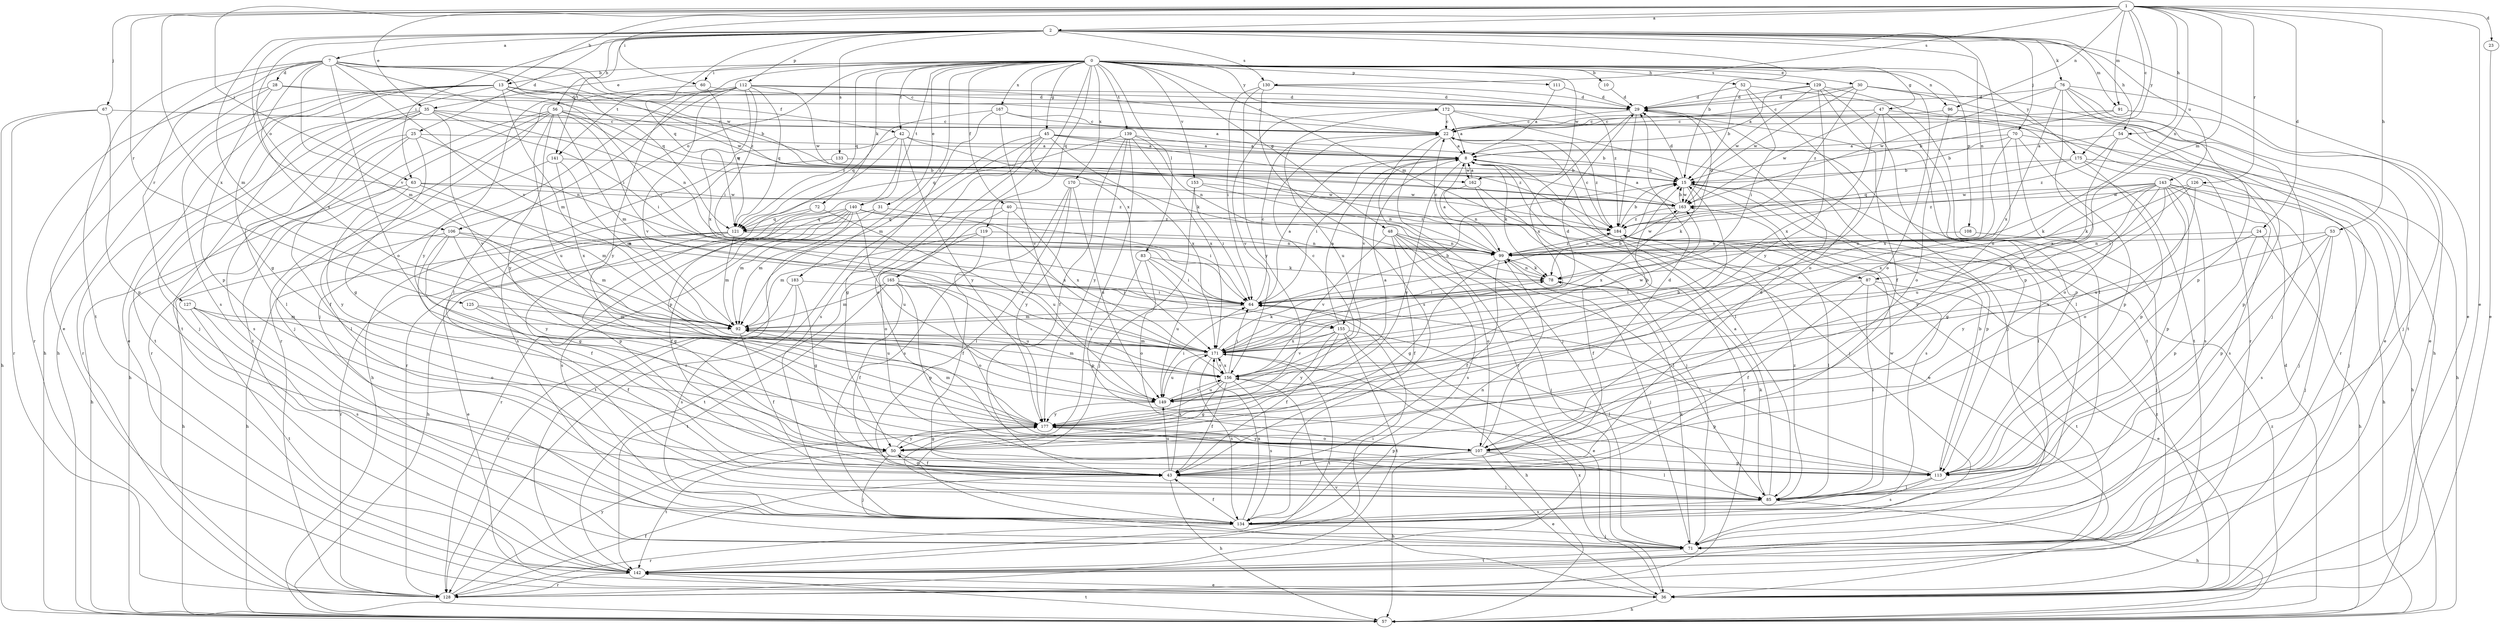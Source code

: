 strict digraph  {
0;
1;
2;
7;
8;
10;
13;
15;
22;
23;
24;
25;
28;
29;
30;
31;
35;
36;
40;
42;
43;
45;
47;
48;
50;
52;
53;
54;
56;
57;
60;
63;
64;
67;
70;
71;
72;
76;
78;
83;
85;
87;
91;
92;
96;
99;
106;
107;
108;
111;
112;
113;
119;
121;
125;
126;
127;
128;
129;
130;
133;
134;
139;
140;
141;
142;
143;
149;
153;
155;
156;
162;
163;
165;
167;
170;
171;
172;
175;
177;
183;
184;
0 -> 10  [label=b];
0 -> 13  [label=b];
0 -> 30  [label=e];
0 -> 31  [label=e];
0 -> 35  [label=e];
0 -> 40  [label=f];
0 -> 42  [label=f];
0 -> 45  [label=g];
0 -> 47  [label=g];
0 -> 48  [label=g];
0 -> 52  [label=h];
0 -> 60  [label=i];
0 -> 72  [label=k];
0 -> 83  [label=l];
0 -> 87  [label=m];
0 -> 96  [label=n];
0 -> 106  [label=o];
0 -> 108  [label=p];
0 -> 111  [label=p];
0 -> 119  [label=q];
0 -> 121  [label=q];
0 -> 129  [label=s];
0 -> 139  [label=t];
0 -> 140  [label=t];
0 -> 141  [label=t];
0 -> 153  [label=v];
0 -> 162  [label=w];
0 -> 165  [label=x];
0 -> 167  [label=x];
0 -> 170  [label=x];
0 -> 171  [label=x];
0 -> 172  [label=y];
0 -> 175  [label=y];
0 -> 183  [label=z];
1 -> 2  [label=a];
1 -> 13  [label=b];
1 -> 22  [label=c];
1 -> 23  [label=d];
1 -> 24  [label=d];
1 -> 35  [label=e];
1 -> 36  [label=e];
1 -> 53  [label=h];
1 -> 54  [label=h];
1 -> 60  [label=i];
1 -> 63  [label=i];
1 -> 67  [label=j];
1 -> 87  [label=m];
1 -> 91  [label=m];
1 -> 96  [label=n];
1 -> 99  [label=n];
1 -> 125  [label=r];
1 -> 126  [label=r];
1 -> 130  [label=s];
1 -> 171  [label=x];
1 -> 175  [label=y];
2 -> 7  [label=a];
2 -> 15  [label=b];
2 -> 25  [label=d];
2 -> 36  [label=e];
2 -> 54  [label=h];
2 -> 56  [label=h];
2 -> 63  [label=i];
2 -> 70  [label=j];
2 -> 76  [label=k];
2 -> 91  [label=m];
2 -> 92  [label=m];
2 -> 99  [label=n];
2 -> 106  [label=o];
2 -> 107  [label=o];
2 -> 112  [label=p];
2 -> 121  [label=q];
2 -> 130  [label=s];
2 -> 133  [label=s];
2 -> 141  [label=t];
2 -> 143  [label=u];
2 -> 155  [label=v];
7 -> 22  [label=c];
7 -> 28  [label=d];
7 -> 36  [label=e];
7 -> 64  [label=i];
7 -> 92  [label=m];
7 -> 107  [label=o];
7 -> 121  [label=q];
7 -> 127  [label=r];
7 -> 142  [label=t];
7 -> 155  [label=v];
7 -> 162  [label=w];
7 -> 171  [label=x];
7 -> 184  [label=z];
8 -> 15  [label=b];
8 -> 36  [label=e];
8 -> 64  [label=i];
8 -> 71  [label=j];
8 -> 78  [label=k];
8 -> 155  [label=v];
8 -> 162  [label=w];
8 -> 177  [label=y];
10 -> 29  [label=d];
13 -> 15  [label=b];
13 -> 29  [label=d];
13 -> 36  [label=e];
13 -> 42  [label=f];
13 -> 50  [label=g];
13 -> 57  [label=h];
13 -> 64  [label=i];
13 -> 92  [label=m];
13 -> 134  [label=s];
13 -> 142  [label=t];
15 -> 29  [label=d];
15 -> 78  [label=k];
15 -> 85  [label=l];
15 -> 113  [label=p];
15 -> 134  [label=s];
15 -> 163  [label=w];
22 -> 8  [label=a];
22 -> 71  [label=j];
22 -> 85  [label=l];
22 -> 128  [label=r];
22 -> 184  [label=z];
23 -> 36  [label=e];
24 -> 57  [label=h];
24 -> 99  [label=n];
24 -> 113  [label=p];
24 -> 177  [label=y];
25 -> 8  [label=a];
25 -> 43  [label=f];
25 -> 50  [label=g];
25 -> 57  [label=h];
25 -> 99  [label=n];
25 -> 134  [label=s];
28 -> 29  [label=d];
28 -> 57  [label=h];
28 -> 113  [label=p];
28 -> 128  [label=r];
28 -> 163  [label=w];
29 -> 22  [label=c];
29 -> 85  [label=l];
29 -> 171  [label=x];
29 -> 184  [label=z];
30 -> 22  [label=c];
30 -> 29  [label=d];
30 -> 36  [label=e];
30 -> 57  [label=h];
30 -> 107  [label=o];
30 -> 163  [label=w];
30 -> 184  [label=z];
31 -> 64  [label=i];
31 -> 92  [label=m];
31 -> 121  [label=q];
35 -> 22  [label=c];
35 -> 64  [label=i];
35 -> 71  [label=j];
35 -> 85  [label=l];
35 -> 99  [label=n];
35 -> 128  [label=r];
35 -> 142  [label=t];
35 -> 156  [label=v];
36 -> 57  [label=h];
36 -> 156  [label=v];
36 -> 171  [label=x];
36 -> 184  [label=z];
40 -> 107  [label=o];
40 -> 121  [label=q];
40 -> 149  [label=u];
40 -> 171  [label=x];
40 -> 184  [label=z];
42 -> 8  [label=a];
42 -> 57  [label=h];
42 -> 78  [label=k];
42 -> 113  [label=p];
42 -> 128  [label=r];
42 -> 177  [label=y];
43 -> 29  [label=d];
43 -> 50  [label=g];
43 -> 57  [label=h];
43 -> 85  [label=l];
43 -> 149  [label=u];
43 -> 171  [label=x];
45 -> 8  [label=a];
45 -> 15  [label=b];
45 -> 50  [label=g];
45 -> 92  [label=m];
45 -> 107  [label=o];
45 -> 128  [label=r];
45 -> 171  [label=x];
45 -> 184  [label=z];
47 -> 22  [label=c];
47 -> 113  [label=p];
47 -> 142  [label=t];
47 -> 163  [label=w];
47 -> 171  [label=x];
47 -> 177  [label=y];
48 -> 43  [label=f];
48 -> 71  [label=j];
48 -> 85  [label=l];
48 -> 99  [label=n];
48 -> 107  [label=o];
48 -> 134  [label=s];
48 -> 156  [label=v];
50 -> 43  [label=f];
50 -> 71  [label=j];
50 -> 142  [label=t];
50 -> 177  [label=y];
52 -> 15  [label=b];
52 -> 29  [label=d];
52 -> 64  [label=i];
52 -> 107  [label=o];
52 -> 128  [label=r];
53 -> 71  [label=j];
53 -> 99  [label=n];
53 -> 113  [label=p];
53 -> 134  [label=s];
53 -> 156  [label=v];
54 -> 8  [label=a];
54 -> 113  [label=p];
54 -> 171  [label=x];
54 -> 184  [label=z];
56 -> 22  [label=c];
56 -> 71  [label=j];
56 -> 92  [label=m];
56 -> 128  [label=r];
56 -> 142  [label=t];
56 -> 149  [label=u];
56 -> 163  [label=w];
56 -> 177  [label=y];
56 -> 184  [label=z];
57 -> 29  [label=d];
57 -> 142  [label=t];
57 -> 184  [label=z];
60 -> 29  [label=d];
60 -> 121  [label=q];
60 -> 177  [label=y];
63 -> 57  [label=h];
63 -> 92  [label=m];
63 -> 163  [label=w];
63 -> 177  [label=y];
63 -> 184  [label=z];
64 -> 8  [label=a];
64 -> 15  [label=b];
64 -> 22  [label=c];
64 -> 36  [label=e];
64 -> 92  [label=m];
67 -> 22  [label=c];
67 -> 57  [label=h];
67 -> 113  [label=p];
67 -> 128  [label=r];
70 -> 8  [label=a];
70 -> 15  [label=b];
70 -> 57  [label=h];
70 -> 107  [label=o];
70 -> 113  [label=p];
70 -> 171  [label=x];
71 -> 78  [label=k];
71 -> 142  [label=t];
72 -> 113  [label=p];
72 -> 121  [label=q];
72 -> 156  [label=v];
76 -> 29  [label=d];
76 -> 36  [label=e];
76 -> 50  [label=g];
76 -> 71  [label=j];
76 -> 113  [label=p];
76 -> 142  [label=t];
76 -> 163  [label=w];
76 -> 171  [label=x];
78 -> 64  [label=i];
78 -> 99  [label=n];
83 -> 64  [label=i];
83 -> 78  [label=k];
83 -> 107  [label=o];
83 -> 113  [label=p];
83 -> 149  [label=u];
85 -> 8  [label=a];
85 -> 57  [label=h];
85 -> 78  [label=k];
85 -> 134  [label=s];
85 -> 163  [label=w];
85 -> 184  [label=z];
87 -> 36  [label=e];
87 -> 43  [label=f];
87 -> 64  [label=i];
87 -> 85  [label=l];
87 -> 142  [label=t];
91 -> 15  [label=b];
91 -> 22  [label=c];
91 -> 71  [label=j];
92 -> 15  [label=b];
92 -> 43  [label=f];
92 -> 171  [label=x];
96 -> 22  [label=c];
96 -> 107  [label=o];
96 -> 128  [label=r];
99 -> 8  [label=a];
99 -> 22  [label=c];
99 -> 43  [label=f];
99 -> 50  [label=g];
99 -> 71  [label=j];
99 -> 78  [label=k];
99 -> 163  [label=w];
99 -> 184  [label=z];
106 -> 43  [label=f];
106 -> 50  [label=g];
106 -> 57  [label=h];
106 -> 92  [label=m];
106 -> 99  [label=n];
106 -> 177  [label=y];
107 -> 29  [label=d];
107 -> 36  [label=e];
107 -> 43  [label=f];
107 -> 57  [label=h];
107 -> 85  [label=l];
107 -> 113  [label=p];
107 -> 177  [label=y];
108 -> 71  [label=j];
108 -> 99  [label=n];
111 -> 8  [label=a];
111 -> 29  [label=d];
112 -> 22  [label=c];
112 -> 29  [label=d];
112 -> 64  [label=i];
112 -> 71  [label=j];
112 -> 85  [label=l];
112 -> 121  [label=q];
112 -> 128  [label=r];
112 -> 156  [label=v];
112 -> 163  [label=w];
112 -> 171  [label=x];
112 -> 177  [label=y];
113 -> 15  [label=b];
113 -> 64  [label=i];
113 -> 85  [label=l];
113 -> 134  [label=s];
119 -> 43  [label=f];
119 -> 92  [label=m];
119 -> 99  [label=n];
119 -> 142  [label=t];
121 -> 36  [label=e];
121 -> 50  [label=g];
121 -> 57  [label=h];
121 -> 92  [label=m];
121 -> 99  [label=n];
121 -> 128  [label=r];
125 -> 43  [label=f];
125 -> 92  [label=m];
125 -> 149  [label=u];
126 -> 64  [label=i];
126 -> 71  [label=j];
126 -> 78  [label=k];
126 -> 149  [label=u];
126 -> 163  [label=w];
127 -> 92  [label=m];
127 -> 107  [label=o];
127 -> 134  [label=s];
127 -> 142  [label=t];
128 -> 43  [label=f];
128 -> 177  [label=y];
129 -> 8  [label=a];
129 -> 29  [label=d];
129 -> 43  [label=f];
129 -> 85  [label=l];
129 -> 113  [label=p];
129 -> 163  [label=w];
129 -> 177  [label=y];
130 -> 29  [label=d];
130 -> 64  [label=i];
130 -> 134  [label=s];
130 -> 177  [label=y];
130 -> 184  [label=z];
133 -> 15  [label=b];
133 -> 134  [label=s];
134 -> 43  [label=f];
134 -> 71  [label=j];
134 -> 99  [label=n];
134 -> 128  [label=r];
134 -> 171  [label=x];
139 -> 8  [label=a];
139 -> 43  [label=f];
139 -> 99  [label=n];
139 -> 121  [label=q];
139 -> 134  [label=s];
139 -> 171  [label=x];
139 -> 177  [label=y];
140 -> 43  [label=f];
140 -> 57  [label=h];
140 -> 92  [label=m];
140 -> 128  [label=r];
140 -> 134  [label=s];
140 -> 142  [label=t];
140 -> 149  [label=u];
140 -> 171  [label=x];
140 -> 184  [label=z];
141 -> 15  [label=b];
141 -> 85  [label=l];
141 -> 92  [label=m];
141 -> 171  [label=x];
142 -> 36  [label=e];
142 -> 64  [label=i];
142 -> 128  [label=r];
143 -> 50  [label=g];
143 -> 57  [label=h];
143 -> 71  [label=j];
143 -> 78  [label=k];
143 -> 107  [label=o];
143 -> 113  [label=p];
143 -> 134  [label=s];
143 -> 149  [label=u];
143 -> 163  [label=w];
143 -> 171  [label=x];
143 -> 177  [label=y];
143 -> 184  [label=z];
149 -> 8  [label=a];
149 -> 15  [label=b];
149 -> 64  [label=i];
149 -> 156  [label=v];
149 -> 177  [label=y];
153 -> 64  [label=i];
153 -> 71  [label=j];
153 -> 99  [label=n];
153 -> 163  [label=w];
155 -> 8  [label=a];
155 -> 43  [label=f];
155 -> 57  [label=h];
155 -> 85  [label=l];
155 -> 142  [label=t];
155 -> 156  [label=v];
155 -> 171  [label=x];
155 -> 177  [label=y];
156 -> 15  [label=b];
156 -> 22  [label=c];
156 -> 43  [label=f];
156 -> 50  [label=g];
156 -> 64  [label=i];
156 -> 92  [label=m];
156 -> 113  [label=p];
156 -> 134  [label=s];
156 -> 149  [label=u];
156 -> 171  [label=x];
162 -> 8  [label=a];
162 -> 71  [label=j];
162 -> 99  [label=n];
162 -> 128  [label=r];
163 -> 8  [label=a];
163 -> 15  [label=b];
163 -> 171  [label=x];
163 -> 184  [label=z];
165 -> 43  [label=f];
165 -> 64  [label=i];
165 -> 92  [label=m];
165 -> 107  [label=o];
165 -> 113  [label=p];
165 -> 142  [label=t];
165 -> 149  [label=u];
167 -> 8  [label=a];
167 -> 22  [label=c];
167 -> 121  [label=q];
167 -> 134  [label=s];
167 -> 156  [label=v];
170 -> 85  [label=l];
170 -> 134  [label=s];
170 -> 149  [label=u];
170 -> 163  [label=w];
170 -> 177  [label=y];
171 -> 29  [label=d];
171 -> 78  [label=k];
171 -> 92  [label=m];
171 -> 134  [label=s];
171 -> 142  [label=t];
171 -> 149  [label=u];
171 -> 156  [label=v];
171 -> 163  [label=w];
172 -> 8  [label=a];
172 -> 22  [label=c];
172 -> 71  [label=j];
172 -> 142  [label=t];
172 -> 149  [label=u];
172 -> 156  [label=v];
175 -> 15  [label=b];
175 -> 57  [label=h];
175 -> 113  [label=p];
175 -> 121  [label=q];
175 -> 134  [label=s];
177 -> 50  [label=g];
177 -> 92  [label=m];
177 -> 107  [label=o];
177 -> 113  [label=p];
183 -> 50  [label=g];
183 -> 64  [label=i];
183 -> 128  [label=r];
183 -> 134  [label=s];
184 -> 15  [label=b];
184 -> 22  [label=c];
184 -> 29  [label=d];
184 -> 43  [label=f];
184 -> 85  [label=l];
184 -> 99  [label=n];
}
